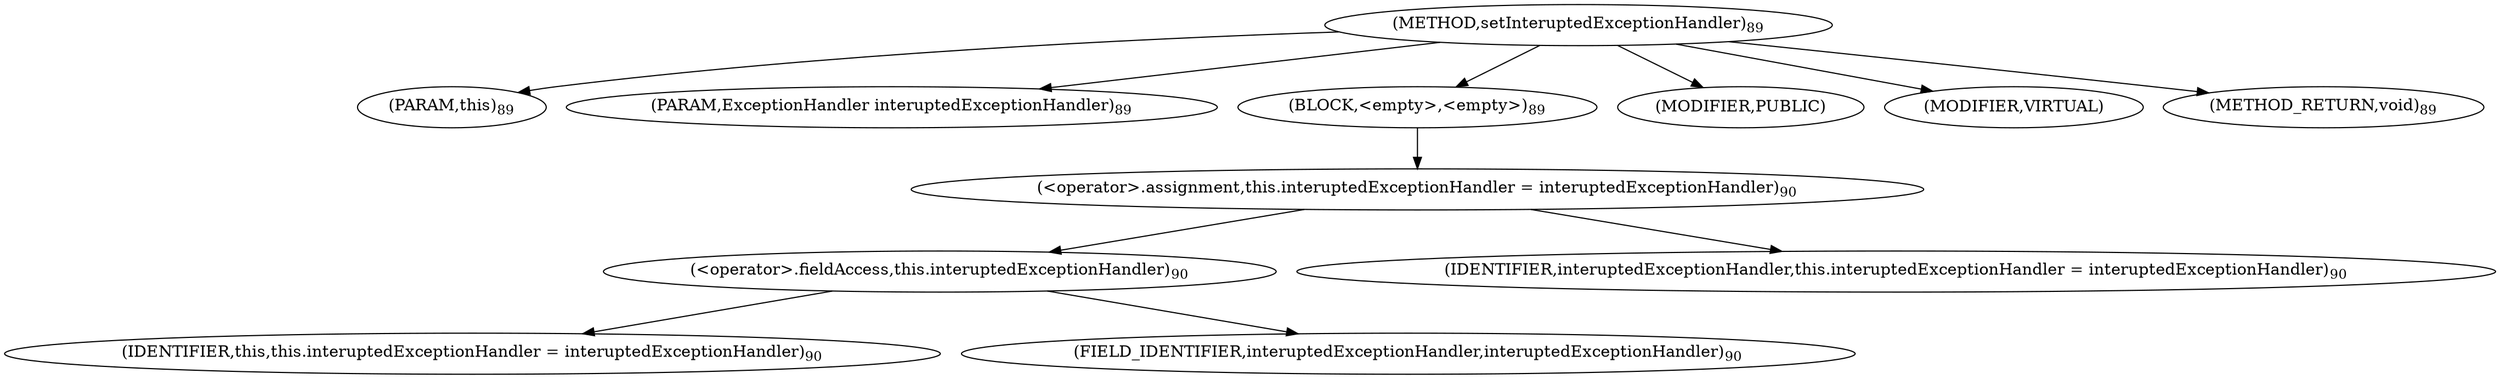 digraph "setInteruptedExceptionHandler" {  
"171" [label = <(METHOD,setInteruptedExceptionHandler)<SUB>89</SUB>> ]
"17" [label = <(PARAM,this)<SUB>89</SUB>> ]
"172" [label = <(PARAM,ExceptionHandler interuptedExceptionHandler)<SUB>89</SUB>> ]
"173" [label = <(BLOCK,&lt;empty&gt;,&lt;empty&gt;)<SUB>89</SUB>> ]
"174" [label = <(&lt;operator&gt;.assignment,this.interuptedExceptionHandler = interuptedExceptionHandler)<SUB>90</SUB>> ]
"175" [label = <(&lt;operator&gt;.fieldAccess,this.interuptedExceptionHandler)<SUB>90</SUB>> ]
"16" [label = <(IDENTIFIER,this,this.interuptedExceptionHandler = interuptedExceptionHandler)<SUB>90</SUB>> ]
"176" [label = <(FIELD_IDENTIFIER,interuptedExceptionHandler,interuptedExceptionHandler)<SUB>90</SUB>> ]
"177" [label = <(IDENTIFIER,interuptedExceptionHandler,this.interuptedExceptionHandler = interuptedExceptionHandler)<SUB>90</SUB>> ]
"178" [label = <(MODIFIER,PUBLIC)> ]
"179" [label = <(MODIFIER,VIRTUAL)> ]
"180" [label = <(METHOD_RETURN,void)<SUB>89</SUB>> ]
  "171" -> "17" 
  "171" -> "172" 
  "171" -> "173" 
  "171" -> "178" 
  "171" -> "179" 
  "171" -> "180" 
  "173" -> "174" 
  "174" -> "175" 
  "174" -> "177" 
  "175" -> "16" 
  "175" -> "176" 
}
